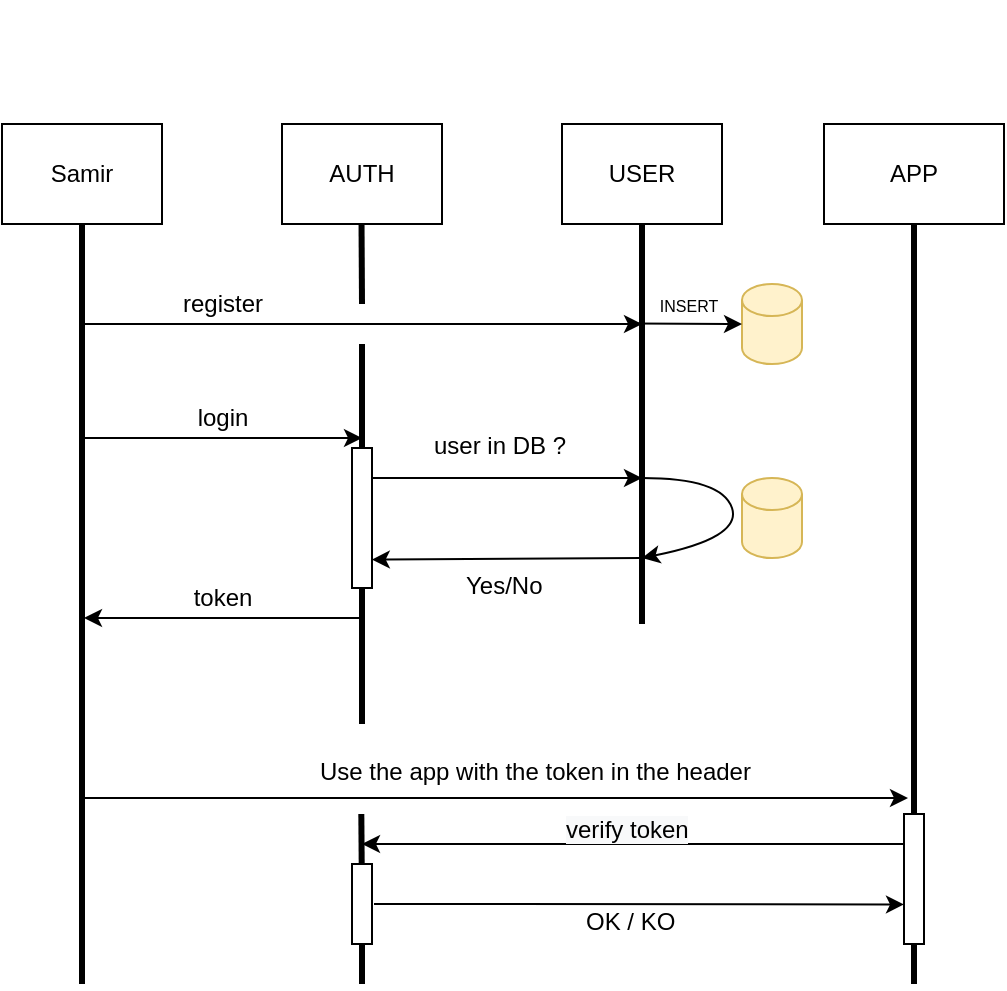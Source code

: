 <mxfile version="16.6.3" type="device"><diagram id="No7KjG1XlQWzveTxjQtV" name="Page-1"><mxGraphModel dx="1422" dy="762" grid="1" gridSize="10" guides="1" tooltips="1" connect="1" arrows="1" fold="1" page="1" pageScale="1" pageWidth="827" pageHeight="1169" math="0" shadow="0"><root><mxCell id="0"/><mxCell id="1" parent="0"/><mxCell id="qI86ae7g-VjBNFu4FngH-15" value="" style="endArrow=classic;html=1;rounded=0;strokeWidth=1;" edge="1" parent="1"><mxGeometry width="50" height="50" relative="1" as="geometry"><mxPoint x="383" y="357" as="sourcePoint"/><mxPoint x="520" y="357" as="targetPoint"/></mxGeometry></mxCell><mxCell id="qI86ae7g-VjBNFu4FngH-1" value="Samir" style="rounded=0;whiteSpace=wrap;html=1;" vertex="1" parent="1"><mxGeometry x="200" y="180" width="80" height="50" as="geometry"/></mxCell><mxCell id="qI86ae7g-VjBNFu4FngH-3" value="" style="endArrow=none;html=1;rounded=0;entryX=0.5;entryY=1;entryDx=0;entryDy=0;strokeWidth=3;" edge="1" parent="1" target="qI86ae7g-VjBNFu4FngH-1"><mxGeometry width="50" height="50" relative="1" as="geometry"><mxPoint x="240" y="610" as="sourcePoint"/><mxPoint x="240" y="320" as="targetPoint"/></mxGeometry></mxCell><mxCell id="qI86ae7g-VjBNFu4FngH-4" value="AUTH" style="rounded=0;whiteSpace=wrap;html=1;" vertex="1" parent="1"><mxGeometry x="340" y="180" width="80" height="50" as="geometry"/></mxCell><mxCell id="qI86ae7g-VjBNFu4FngH-5" value="" style="shape=image;verticalLabelPosition=bottom;labelBackgroundColor=default;verticalAlign=top;aspect=fixed;imageAspect=0;image=https://cdn-icons-png.flaticon.com/512/2621/2621170.png;" vertex="1" parent="1"><mxGeometry x="349" y="130" width="62" height="62" as="geometry"/></mxCell><mxCell id="qI86ae7g-VjBNFu4FngH-6" value="" style="endArrow=none;html=1;rounded=0;strokeWidth=3;startArrow=none;" edge="1" parent="1"><mxGeometry width="50" height="50" relative="1" as="geometry"><mxPoint x="380" y="400" as="sourcePoint"/><mxPoint x="380" y="290" as="targetPoint"/></mxGeometry></mxCell><mxCell id="qI86ae7g-VjBNFu4FngH-7" value="USER" style="rounded=0;whiteSpace=wrap;html=1;" vertex="1" parent="1"><mxGeometry x="480" y="180" width="80" height="50" as="geometry"/></mxCell><mxCell id="qI86ae7g-VjBNFu4FngH-8" value="" style="shape=image;verticalLabelPosition=bottom;labelBackgroundColor=default;verticalAlign=top;aspect=fixed;imageAspect=0;image=https://www.linuxfoundation.jp/wp-content/uploads/2017/04/ico_serv_web_0.png;" vertex="1" parent="1"><mxGeometry x="477" y="118" width="86" height="86" as="geometry"/></mxCell><mxCell id="qI86ae7g-VjBNFu4FngH-2" value="" style="shape=image;verticalLabelPosition=bottom;labelBackgroundColor=default;verticalAlign=top;aspect=fixed;imageAspect=0;image=https://upload.wikimedia.org/wikipedia/commons/thumb/1/12/User_icon_2.svg/2048px-User_icon_2.svg.png;" vertex="1" parent="1"><mxGeometry x="205" y="130" width="70" height="70" as="geometry"/></mxCell><mxCell id="qI86ae7g-VjBNFu4FngH-9" value="" style="endArrow=none;html=1;rounded=0;entryX=0.5;entryY=1;entryDx=0;entryDy=0;strokeWidth=3;" edge="1" parent="1" target="qI86ae7g-VjBNFu4FngH-7"><mxGeometry width="50" height="50" relative="1" as="geometry"><mxPoint x="520" y="430" as="sourcePoint"/><mxPoint x="520" y="320" as="targetPoint"/></mxGeometry></mxCell><mxCell id="qI86ae7g-VjBNFu4FngH-11" value="" style="endArrow=classic;html=1;rounded=0;strokeWidth=1;" edge="1" parent="1"><mxGeometry width="50" height="50" relative="1" as="geometry"><mxPoint x="240" y="337" as="sourcePoint"/><mxPoint x="380" y="337" as="targetPoint"/></mxGeometry></mxCell><mxCell id="qI86ae7g-VjBNFu4FngH-12" value="" style="rounded=0;whiteSpace=wrap;html=1;" vertex="1" parent="1"><mxGeometry x="375" y="342" width="10" height="70" as="geometry"/></mxCell><mxCell id="qI86ae7g-VjBNFu4FngH-13" value="" style="endArrow=none;html=1;rounded=0;entryX=0.5;entryY=1;entryDx=0;entryDy=0;strokeWidth=3;" edge="1" parent="1" target="qI86ae7g-VjBNFu4FngH-12"><mxGeometry width="50" height="50" relative="1" as="geometry"><mxPoint x="380" y="480" as="sourcePoint"/><mxPoint x="384.66" y="320.0" as="targetPoint"/></mxGeometry></mxCell><mxCell id="qI86ae7g-VjBNFu4FngH-14" value="" style="endArrow=none;html=1;rounded=0;strokeWidth=1;startArrow=classic;startFill=1;endFill=0;" edge="1" parent="1"><mxGeometry width="50" height="50" relative="1" as="geometry"><mxPoint x="241" y="427" as="sourcePoint"/><mxPoint x="380" y="427" as="targetPoint"/></mxGeometry></mxCell><mxCell id="qI86ae7g-VjBNFu4FngH-16" value="" style="endArrow=none;html=1;rounded=0;strokeWidth=1;startArrow=classic;startFill=1;endFill=0;exitX=0.99;exitY=0.797;exitDx=0;exitDy=0;exitPerimeter=0;" edge="1" parent="1" source="qI86ae7g-VjBNFu4FngH-12"><mxGeometry width="50" height="50" relative="1" as="geometry"><mxPoint x="390" y="397" as="sourcePoint"/><mxPoint x="520" y="397" as="targetPoint"/></mxGeometry></mxCell><mxCell id="qI86ae7g-VjBNFu4FngH-18" value="" style="endArrow=classic;html=1;strokeWidth=1;curved=1;" edge="1" parent="1"><mxGeometry width="50" height="50" relative="1" as="geometry"><mxPoint x="520" y="357" as="sourcePoint"/><mxPoint x="520" y="397" as="targetPoint"/><Array as="points"><mxPoint x="560" y="357"/><mxPoint x="570" y="387"/></Array></mxGeometry></mxCell><mxCell id="qI86ae7g-VjBNFu4FngH-19" value="" style="shape=cylinder3;whiteSpace=wrap;html=1;boundedLbl=1;backgroundOutline=1;size=8;fillColor=#fff2cc;strokeColor=#d6b656;" vertex="1" parent="1"><mxGeometry x="570" y="357" width="30" height="40" as="geometry"/></mxCell><mxCell id="qI86ae7g-VjBNFu4FngH-20" value="login" style="text;html=1;align=center;verticalAlign=middle;resizable=0;points=[];autosize=1;strokeColor=none;fillColor=none;" vertex="1" parent="1"><mxGeometry x="290" y="317" width="40" height="20" as="geometry"/></mxCell><mxCell id="qI86ae7g-VjBNFu4FngH-21" value="token" style="text;html=1;align=center;verticalAlign=middle;resizable=0;points=[];autosize=1;strokeColor=none;fillColor=none;" vertex="1" parent="1"><mxGeometry x="290" y="407" width="40" height="20" as="geometry"/></mxCell><mxCell id="qI86ae7g-VjBNFu4FngH-22" value="&lt;div style=&quot;text-align: center&quot;&gt;&lt;span&gt;&lt;font face=&quot;helvetica&quot;&gt;user in DB ?&lt;/font&gt;&lt;/span&gt;&lt;/div&gt;" style="text;whiteSpace=wrap;html=1;" vertex="1" parent="1"><mxGeometry x="414" y="327" width="80" height="30" as="geometry"/></mxCell><mxCell id="qI86ae7g-VjBNFu4FngH-23" value="&lt;div style=&quot;text-align: center&quot;&gt;&lt;span&gt;&lt;font face=&quot;helvetica&quot;&gt;Yes/No&lt;/font&gt;&lt;/span&gt;&lt;/div&gt;" style="text;whiteSpace=wrap;html=1;" vertex="1" parent="1"><mxGeometry x="430" y="397" width="80" height="30" as="geometry"/></mxCell><mxCell id="qI86ae7g-VjBNFu4FngH-24" value="" style="endArrow=classic;html=1;rounded=0;strokeWidth=1;" edge="1" parent="1"><mxGeometry width="50" height="50" relative="1" as="geometry"><mxPoint x="239" y="517" as="sourcePoint"/><mxPoint x="653" y="517" as="targetPoint"/></mxGeometry></mxCell><mxCell id="qI86ae7g-VjBNFu4FngH-26" value="APP" style="rounded=0;whiteSpace=wrap;html=1;" vertex="1" parent="1"><mxGeometry x="611" y="180" width="90" height="50" as="geometry"/></mxCell><mxCell id="qI86ae7g-VjBNFu4FngH-25" value="" style="shape=image;verticalLabelPosition=bottom;labelBackgroundColor=default;verticalAlign=top;aspect=fixed;imageAspect=0;image=https://static.thenounproject.com/png/465738-200.png;" vertex="1" parent="1"><mxGeometry x="621" y="130" width="80" height="80" as="geometry"/></mxCell><mxCell id="qI86ae7g-VjBNFu4FngH-27" value="" style="endArrow=none;html=1;rounded=0;strokeWidth=3;entryX=0.5;entryY=1;entryDx=0;entryDy=0;startArrow=none;" edge="1" parent="1" target="qI86ae7g-VjBNFu4FngH-26"><mxGeometry width="50" height="50" relative="1" as="geometry"><mxPoint x="656" y="610" as="sourcePoint"/><mxPoint x="656" y="320" as="targetPoint"/></mxGeometry></mxCell><mxCell id="qI86ae7g-VjBNFu4FngH-29" value="&lt;div style=&quot;text-align: center&quot;&gt;&lt;span&gt;&lt;font face=&quot;helvetica&quot;&gt;Use the app with the token in the header&lt;/font&gt;&lt;/span&gt;&lt;/div&gt;" style="text;whiteSpace=wrap;html=1;" vertex="1" parent="1"><mxGeometry x="357.25" y="490" width="225.5" height="30" as="geometry"/></mxCell><mxCell id="qI86ae7g-VjBNFu4FngH-30" value="" style="endArrow=classic;html=1;strokeWidth=1;curved=1;" edge="1" parent="1"><mxGeometry width="50" height="50" relative="1" as="geometry"><mxPoint x="240" y="280" as="sourcePoint"/><mxPoint x="520" y="280" as="targetPoint"/></mxGeometry></mxCell><mxCell id="qI86ae7g-VjBNFu4FngH-31" value="" style="endArrow=none;html=1;rounded=0;strokeWidth=3;startArrow=none;" edge="1" parent="1"><mxGeometry width="50" height="50" relative="1" as="geometry"><mxPoint x="380" y="270" as="sourcePoint"/><mxPoint x="379.76" y="230" as="targetPoint"/></mxGeometry></mxCell><mxCell id="qI86ae7g-VjBNFu4FngH-32" value="register" style="text;html=1;align=center;verticalAlign=middle;resizable=0;points=[];autosize=1;strokeColor=none;fillColor=none;" vertex="1" parent="1"><mxGeometry x="280" y="260" width="60" height="20" as="geometry"/></mxCell><mxCell id="qI86ae7g-VjBNFu4FngH-33" value="" style="shape=cylinder3;whiteSpace=wrap;html=1;boundedLbl=1;backgroundOutline=1;size=8;fillColor=#fff2cc;strokeColor=#d6b656;" vertex="1" parent="1"><mxGeometry x="570" y="260" width="30" height="40" as="geometry"/></mxCell><mxCell id="qI86ae7g-VjBNFu4FngH-34" value="" style="endArrow=classic;html=1;rounded=0;strokeWidth=1;entryX=0;entryY=0.5;entryDx=0;entryDy=0;entryPerimeter=0;" edge="1" parent="1" target="qI86ae7g-VjBNFu4FngH-33"><mxGeometry width="50" height="50" relative="1" as="geometry"><mxPoint x="516.5" y="279.71" as="sourcePoint"/><mxPoint x="560" y="280" as="targetPoint"/></mxGeometry></mxCell><mxCell id="qI86ae7g-VjBNFu4FngH-35" value="&lt;font style=&quot;font-size: 8px&quot;&gt;INSERT&lt;/font&gt;" style="text;html=1;align=center;verticalAlign=middle;resizable=0;points=[];autosize=1;strokeColor=none;fillColor=none;" vertex="1" parent="1"><mxGeometry x="523" y="260" width="40" height="20" as="geometry"/></mxCell><mxCell id="qI86ae7g-VjBNFu4FngH-37" value="" style="endArrow=none;html=1;rounded=0;strokeWidth=3;entryX=0.5;entryY=1;entryDx=0;entryDy=0;" edge="1" parent="1" target="qI86ae7g-VjBNFu4FngH-36"><mxGeometry width="50" height="50" relative="1" as="geometry"><mxPoint x="656" y="550" as="sourcePoint"/><mxPoint x="656" y="230" as="targetPoint"/></mxGeometry></mxCell><mxCell id="qI86ae7g-VjBNFu4FngH-36" value="" style="rounded=0;whiteSpace=wrap;html=1;" vertex="1" parent="1"><mxGeometry x="651" y="525" width="10" height="65" as="geometry"/></mxCell><mxCell id="qI86ae7g-VjBNFu4FngH-40" value="" style="endArrow=none;html=1;rounded=0;entryX=0.5;entryY=1;entryDx=0;entryDy=0;strokeWidth=3;startArrow=none;" edge="1" parent="1" source="qI86ae7g-VjBNFu4FngH-42"><mxGeometry width="50" height="50" relative="1" as="geometry"><mxPoint x="380" y="600" as="sourcePoint"/><mxPoint x="379.66" y="525" as="targetPoint"/></mxGeometry></mxCell><mxCell id="qI86ae7g-VjBNFu4FngH-41" value="" style="endArrow=none;html=1;rounded=0;strokeWidth=1;startArrow=classic;startFill=1;endFill=0;" edge="1" parent="1"><mxGeometry width="50" height="50" relative="1" as="geometry"><mxPoint x="380" y="540" as="sourcePoint"/><mxPoint x="651" y="540" as="targetPoint"/></mxGeometry></mxCell><mxCell id="qI86ae7g-VjBNFu4FngH-42" value="" style="rounded=0;whiteSpace=wrap;html=1;" vertex="1" parent="1"><mxGeometry x="375" y="550" width="10" height="40" as="geometry"/></mxCell><mxCell id="qI86ae7g-VjBNFu4FngH-43" value="" style="endArrow=none;html=1;rounded=0;entryX=0.5;entryY=1;entryDx=0;entryDy=0;strokeWidth=3;" edge="1" parent="1" target="qI86ae7g-VjBNFu4FngH-42"><mxGeometry width="50" height="50" relative="1" as="geometry"><mxPoint x="380" y="610" as="sourcePoint"/><mxPoint x="379.66" y="525" as="targetPoint"/></mxGeometry></mxCell><mxCell id="qI86ae7g-VjBNFu4FngH-44" value="&lt;span style=&quot;color: rgb(0 , 0 , 0) ; font-family: &amp;#34;helvetica&amp;#34; ; font-size: 12px ; font-style: normal ; font-weight: 400 ; letter-spacing: normal ; text-align: center ; text-indent: 0px ; text-transform: none ; word-spacing: 0px ; background-color: rgb(248 , 249 , 250) ; display: inline ; float: none&quot;&gt;verify token&lt;/span&gt;" style="text;whiteSpace=wrap;html=1;fontSize=8;" vertex="1" parent="1"><mxGeometry x="480" y="519" width="90" height="20" as="geometry"/></mxCell><mxCell id="qI86ae7g-VjBNFu4FngH-45" value="" style="endArrow=classic;html=1;rounded=0;strokeWidth=1;" edge="1" parent="1"><mxGeometry width="50" height="50" relative="1" as="geometry"><mxPoint x="386" y="570" as="sourcePoint"/><mxPoint x="651" y="570.24" as="targetPoint"/></mxGeometry></mxCell><mxCell id="qI86ae7g-VjBNFu4FngH-46" value="&lt;div style=&quot;text-align: center&quot;&gt;&lt;font face=&quot;helvetica&quot;&gt;&lt;span style=&quot;font-size: 12px&quot;&gt;OK / KO&lt;/span&gt;&lt;/font&gt;&lt;/div&gt;" style="text;whiteSpace=wrap;html=1;fontSize=8;" vertex="1" parent="1"><mxGeometry x="490" y="565" width="90" height="20" as="geometry"/></mxCell></root></mxGraphModel></diagram></mxfile>